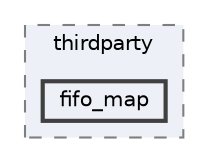 digraph "/home/ale/sparse-matrix/json/tests/thirdparty/fifo_map"
{
 // LATEX_PDF_SIZE
  bgcolor="transparent";
  edge [fontname=Helvetica,fontsize=10,labelfontname=Helvetica,labelfontsize=10];
  node [fontname=Helvetica,fontsize=10,shape=box,height=0.2,width=0.4];
  compound=true
  subgraph clusterdir_985003d3743bf95308ae6c2d7f5db369 {
    graph [ bgcolor="#edf0f7", pencolor="grey50", label="thirdparty", fontname=Helvetica,fontsize=10 style="filled,dashed", URL="dir_985003d3743bf95308ae6c2d7f5db369.html",tooltip=""]
  dir_d6e46b9fb3af277cedf572aed3176c99 [label="fifo_map", fillcolor="#edf0f7", color="grey25", style="filled,bold", URL="dir_d6e46b9fb3af277cedf572aed3176c99.html",tooltip=""];
  }
}
